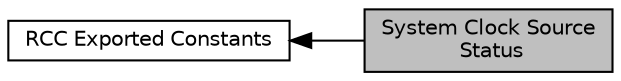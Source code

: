 digraph "System Clock Source Status"
{
  edge [fontname="Helvetica",fontsize="10",labelfontname="Helvetica",labelfontsize="10"];
  node [fontname="Helvetica",fontsize="10",shape=record];
  rankdir=LR;
  Node1 [label="RCC Exported Constants",height=0.2,width=0.4,color="black", fillcolor="white", style="filled",URL="$group___r_c_c___exported___constants.html"];
  Node0 [label="System Clock Source\l Status",height=0.2,width=0.4,color="black", fillcolor="grey75", style="filled", fontcolor="black"];
  Node1->Node0 [shape=plaintext, dir="back", style="solid"];
}
